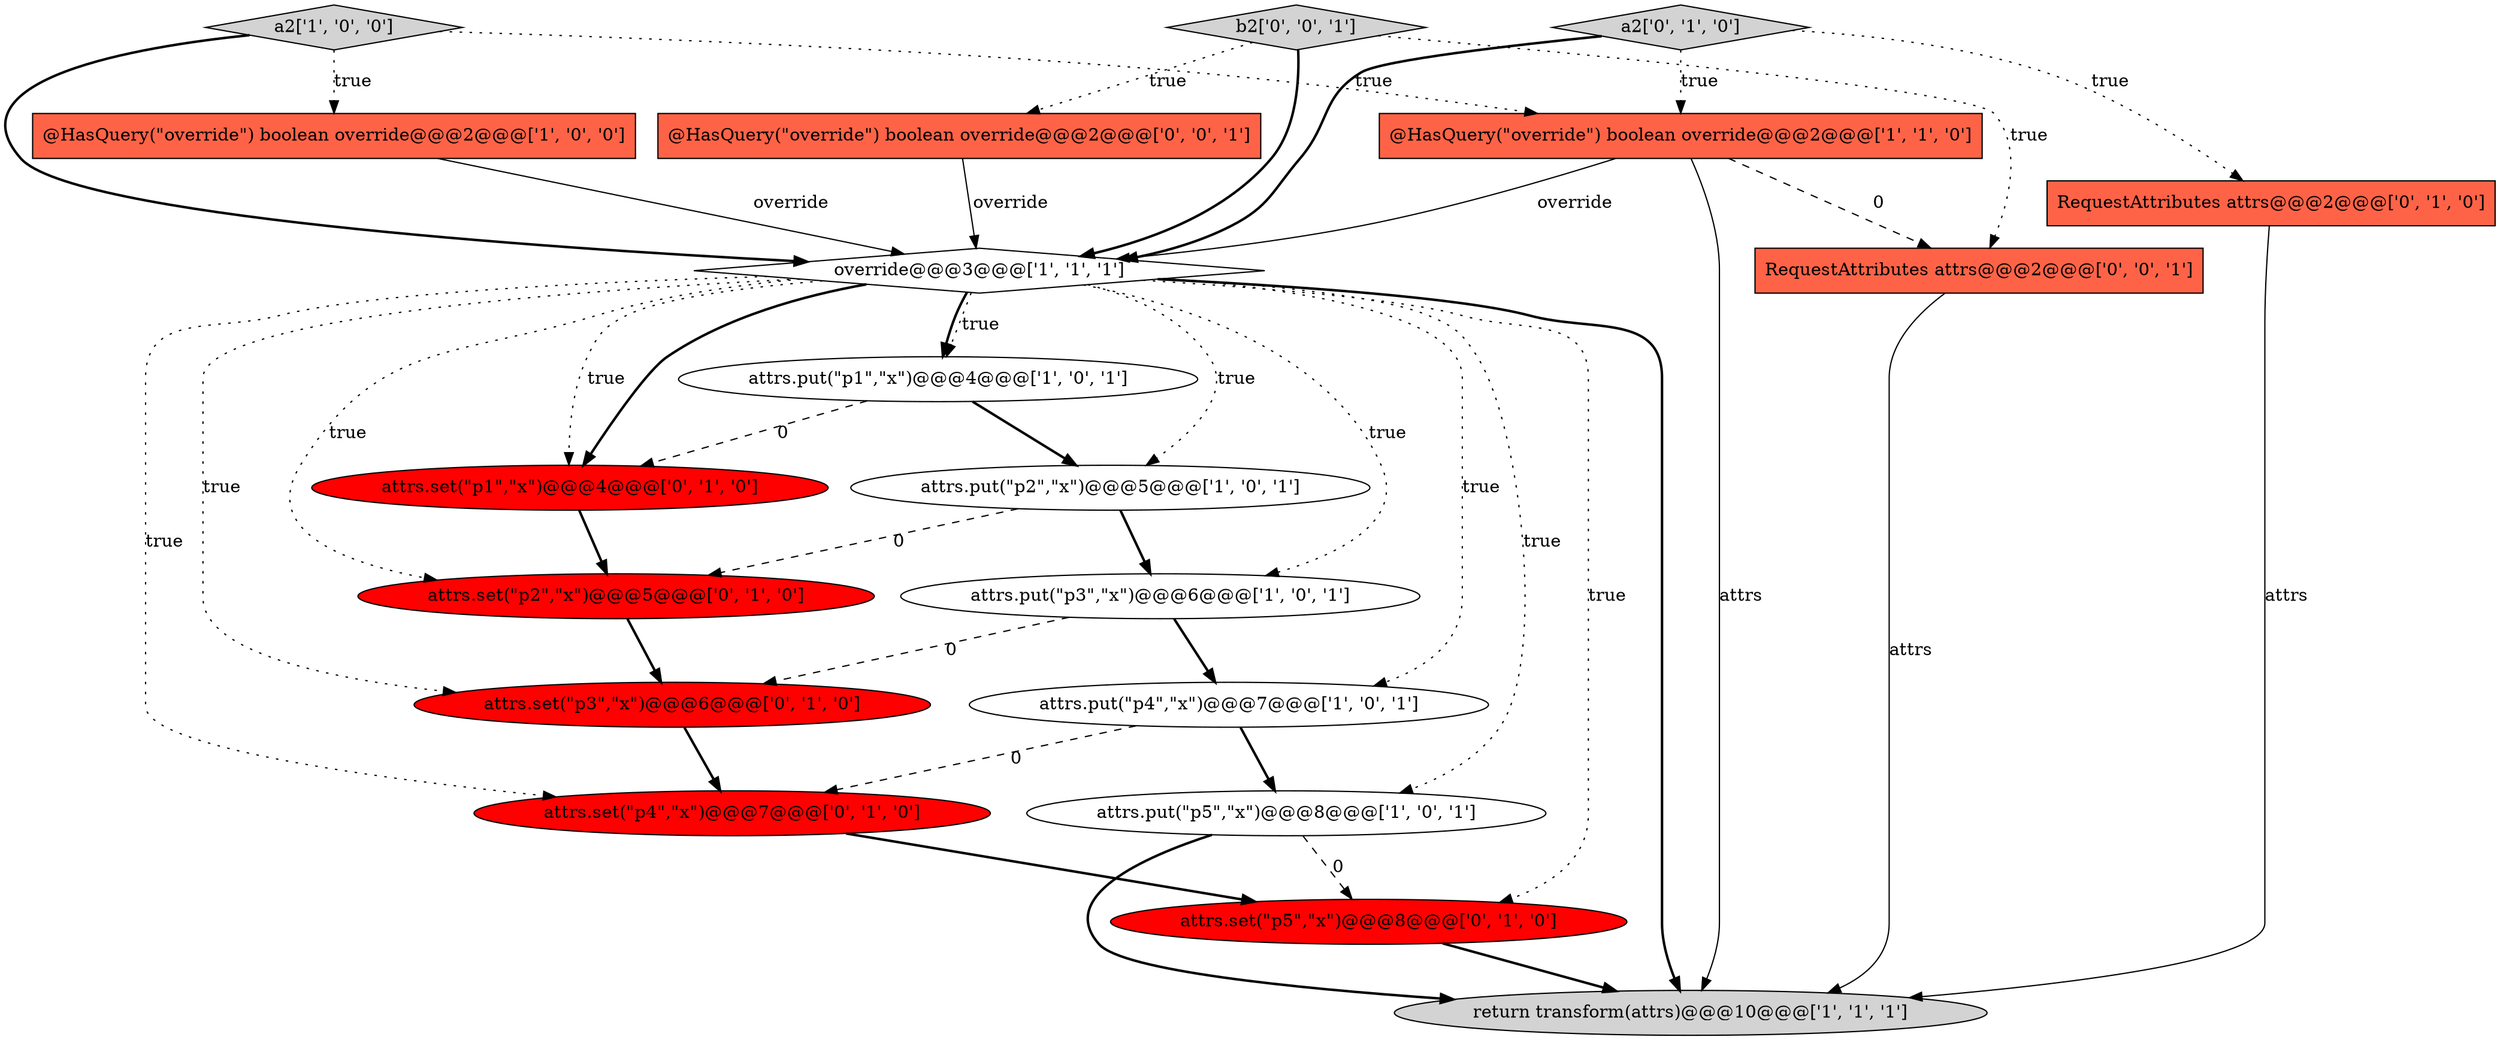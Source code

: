 digraph {
9 [style = filled, label = "attrs.put(\"p1\",\"x\")@@@4@@@['1', '0', '1']", fillcolor = white, shape = ellipse image = "AAA0AAABBB1BBB"];
6 [style = filled, label = "a2['1', '0', '0']", fillcolor = lightgray, shape = diamond image = "AAA0AAABBB1BBB"];
3 [style = filled, label = "override@@@3@@@['1', '1', '1']", fillcolor = white, shape = diamond image = "AAA0AAABBB1BBB"];
5 [style = filled, label = "return transform(attrs)@@@10@@@['1', '1', '1']", fillcolor = lightgray, shape = ellipse image = "AAA0AAABBB1BBB"];
4 [style = filled, label = "attrs.put(\"p4\",\"x\")@@@7@@@['1', '0', '1']", fillcolor = white, shape = ellipse image = "AAA0AAABBB1BBB"];
12 [style = filled, label = "RequestAttributes attrs@@@2@@@['0', '1', '0']", fillcolor = tomato, shape = box image = "AAA0AAABBB2BBB"];
13 [style = filled, label = "attrs.set(\"p3\",\"x\")@@@6@@@['0', '1', '0']", fillcolor = red, shape = ellipse image = "AAA1AAABBB2BBB"];
14 [style = filled, label = "attrs.set(\"p5\",\"x\")@@@8@@@['0', '1', '0']", fillcolor = red, shape = ellipse image = "AAA1AAABBB2BBB"];
17 [style = filled, label = "@HasQuery(\"override\") boolean override@@@2@@@['0', '0', '1']", fillcolor = tomato, shape = box image = "AAA0AAABBB3BBB"];
18 [style = filled, label = "b2['0', '0', '1']", fillcolor = lightgray, shape = diamond image = "AAA0AAABBB3BBB"];
1 [style = filled, label = "attrs.put(\"p5\",\"x\")@@@8@@@['1', '0', '1']", fillcolor = white, shape = ellipse image = "AAA0AAABBB1BBB"];
11 [style = filled, label = "a2['0', '1', '0']", fillcolor = lightgray, shape = diamond image = "AAA0AAABBB2BBB"];
15 [style = filled, label = "attrs.set(\"p4\",\"x\")@@@7@@@['0', '1', '0']", fillcolor = red, shape = ellipse image = "AAA1AAABBB2BBB"];
0 [style = filled, label = "attrs.put(\"p2\",\"x\")@@@5@@@['1', '0', '1']", fillcolor = white, shape = ellipse image = "AAA0AAABBB1BBB"];
16 [style = filled, label = "attrs.set(\"p2\",\"x\")@@@5@@@['0', '1', '0']", fillcolor = red, shape = ellipse image = "AAA1AAABBB2BBB"];
2 [style = filled, label = "@HasQuery(\"override\") boolean override@@@2@@@['1', '0', '0']", fillcolor = tomato, shape = box image = "AAA0AAABBB1BBB"];
10 [style = filled, label = "attrs.set(\"p1\",\"x\")@@@4@@@['0', '1', '0']", fillcolor = red, shape = ellipse image = "AAA1AAABBB2BBB"];
19 [style = filled, label = "RequestAttributes attrs@@@2@@@['0', '0', '1']", fillcolor = tomato, shape = box image = "AAA0AAABBB3BBB"];
8 [style = filled, label = "@HasQuery(\"override\") boolean override@@@2@@@['1', '1', '0']", fillcolor = tomato, shape = box image = "AAA0AAABBB1BBB"];
7 [style = filled, label = "attrs.put(\"p3\",\"x\")@@@6@@@['1', '0', '1']", fillcolor = white, shape = ellipse image = "AAA0AAABBB1BBB"];
1->5 [style = bold, label=""];
17->3 [style = solid, label="override"];
6->3 [style = bold, label=""];
8->19 [style = dashed, label="0"];
18->3 [style = bold, label=""];
3->7 [style = dotted, label="true"];
16->13 [style = bold, label=""];
9->10 [style = dashed, label="0"];
9->0 [style = bold, label=""];
15->14 [style = bold, label=""];
2->3 [style = solid, label="override"];
1->14 [style = dashed, label="0"];
8->5 [style = solid, label="attrs"];
19->5 [style = solid, label="attrs"];
11->12 [style = dotted, label="true"];
3->10 [style = dotted, label="true"];
0->16 [style = dashed, label="0"];
18->19 [style = dotted, label="true"];
3->4 [style = dotted, label="true"];
7->4 [style = bold, label=""];
3->9 [style = dotted, label="true"];
3->14 [style = dotted, label="true"];
0->7 [style = bold, label=""];
3->9 [style = bold, label=""];
3->10 [style = bold, label=""];
3->5 [style = bold, label=""];
6->2 [style = dotted, label="true"];
10->16 [style = bold, label=""];
11->3 [style = bold, label=""];
6->8 [style = dotted, label="true"];
4->15 [style = dashed, label="0"];
3->15 [style = dotted, label="true"];
8->3 [style = solid, label="override"];
3->0 [style = dotted, label="true"];
7->13 [style = dashed, label="0"];
11->8 [style = dotted, label="true"];
4->1 [style = bold, label=""];
18->17 [style = dotted, label="true"];
13->15 [style = bold, label=""];
3->1 [style = dotted, label="true"];
12->5 [style = solid, label="attrs"];
3->16 [style = dotted, label="true"];
3->13 [style = dotted, label="true"];
14->5 [style = bold, label=""];
}
